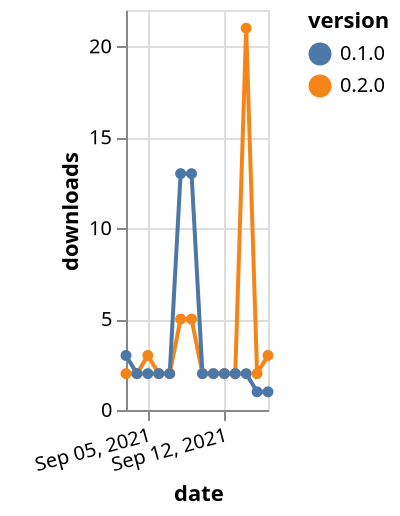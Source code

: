 {"$schema": "https://vega.github.io/schema/vega-lite/v5.json", "description": "A simple bar chart with embedded data.", "data": {"values": [{"date": "2021-09-03", "total": 369, "delta": 2, "version": "0.2.0"}, {"date": "2021-09-04", "total": 371, "delta": 2, "version": "0.2.0"}, {"date": "2021-09-05", "total": 374, "delta": 3, "version": "0.2.0"}, {"date": "2021-09-06", "total": 376, "delta": 2, "version": "0.2.0"}, {"date": "2021-09-07", "total": 378, "delta": 2, "version": "0.2.0"}, {"date": "2021-09-08", "total": 383, "delta": 5, "version": "0.2.0"}, {"date": "2021-09-09", "total": 388, "delta": 5, "version": "0.2.0"}, {"date": "2021-09-10", "total": 390, "delta": 2, "version": "0.2.0"}, {"date": "2021-09-11", "total": 392, "delta": 2, "version": "0.2.0"}, {"date": "2021-09-12", "total": 394, "delta": 2, "version": "0.2.0"}, {"date": "2021-09-13", "total": 396, "delta": 2, "version": "0.2.0"}, {"date": "2021-09-14", "total": 417, "delta": 21, "version": "0.2.0"}, {"date": "2021-09-15", "total": 419, "delta": 2, "version": "0.2.0"}, {"date": "2021-09-16", "total": 422, "delta": 3, "version": "0.2.0"}, {"date": "2021-09-03", "total": 4684, "delta": 3, "version": "0.1.0"}, {"date": "2021-09-04", "total": 4686, "delta": 2, "version": "0.1.0"}, {"date": "2021-09-05", "total": 4688, "delta": 2, "version": "0.1.0"}, {"date": "2021-09-06", "total": 4690, "delta": 2, "version": "0.1.0"}, {"date": "2021-09-07", "total": 4692, "delta": 2, "version": "0.1.0"}, {"date": "2021-09-08", "total": 4705, "delta": 13, "version": "0.1.0"}, {"date": "2021-09-09", "total": 4718, "delta": 13, "version": "0.1.0"}, {"date": "2021-09-10", "total": 4720, "delta": 2, "version": "0.1.0"}, {"date": "2021-09-11", "total": 4722, "delta": 2, "version": "0.1.0"}, {"date": "2021-09-12", "total": 4724, "delta": 2, "version": "0.1.0"}, {"date": "2021-09-13", "total": 4726, "delta": 2, "version": "0.1.0"}, {"date": "2021-09-14", "total": 4728, "delta": 2, "version": "0.1.0"}, {"date": "2021-09-15", "total": 4729, "delta": 1, "version": "0.1.0"}, {"date": "2021-09-16", "total": 4730, "delta": 1, "version": "0.1.0"}]}, "width": "container", "mark": {"type": "line", "point": {"filled": true}}, "encoding": {"x": {"field": "date", "type": "temporal", "timeUnit": "yearmonthdate", "title": "date", "axis": {"labelAngle": -15}}, "y": {"field": "delta", "type": "quantitative", "title": "downloads"}, "color": {"field": "version", "type": "nominal"}, "tooltip": {"field": "delta"}}}